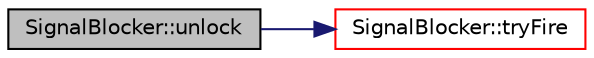digraph "SignalBlocker::unlock"
{
 // LATEX_PDF_SIZE
  edge [fontname="Helvetica",fontsize="10",labelfontname="Helvetica",labelfontsize="10"];
  node [fontname="Helvetica",fontsize="10",shape=record];
  rankdir="LR";
  Node1 [label="SignalBlocker::unlock",height=0.2,width=0.4,color="black", fillcolor="grey75", style="filled", fontcolor="black",tooltip=" "];
  Node1 -> Node2 [color="midnightblue",fontsize="10",style="solid",fontname="Helvetica"];
  Node2 [label="SignalBlocker::tryFire",height=0.2,width=0.4,color="red", fillcolor="white", style="filled",URL="$class_signal_blocker.html#a149c4c2b1cd03f119f75b9e46dda77b1",tooltip=" "];
}
